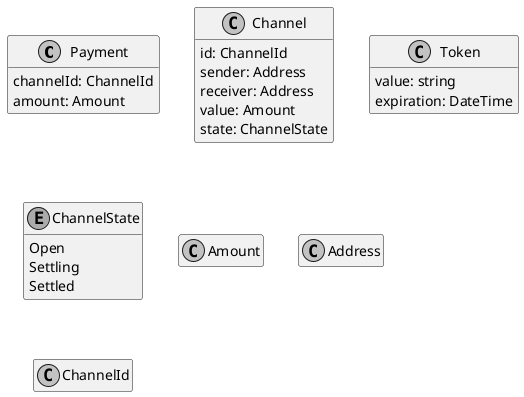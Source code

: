 @startuml
hide empty members
skinparam monochrome true
skinparam defaultFontName PT Sans
skinparam shadowing false
skinparam dpi 96

class Payment {
  channelId: ChannelId
  amount: Amount
}

class Channel {
  id: ChannelId
  sender: Address
  receiver: Address
  value: Amount
  state: ChannelState
}

class Token {
  value: string
  expiration: DateTime
}

enum ChannelState {
  Open
  Settling
  Settled
}

class Amount {
}

class Address {
}

class ChannelId {
}

@enduml
